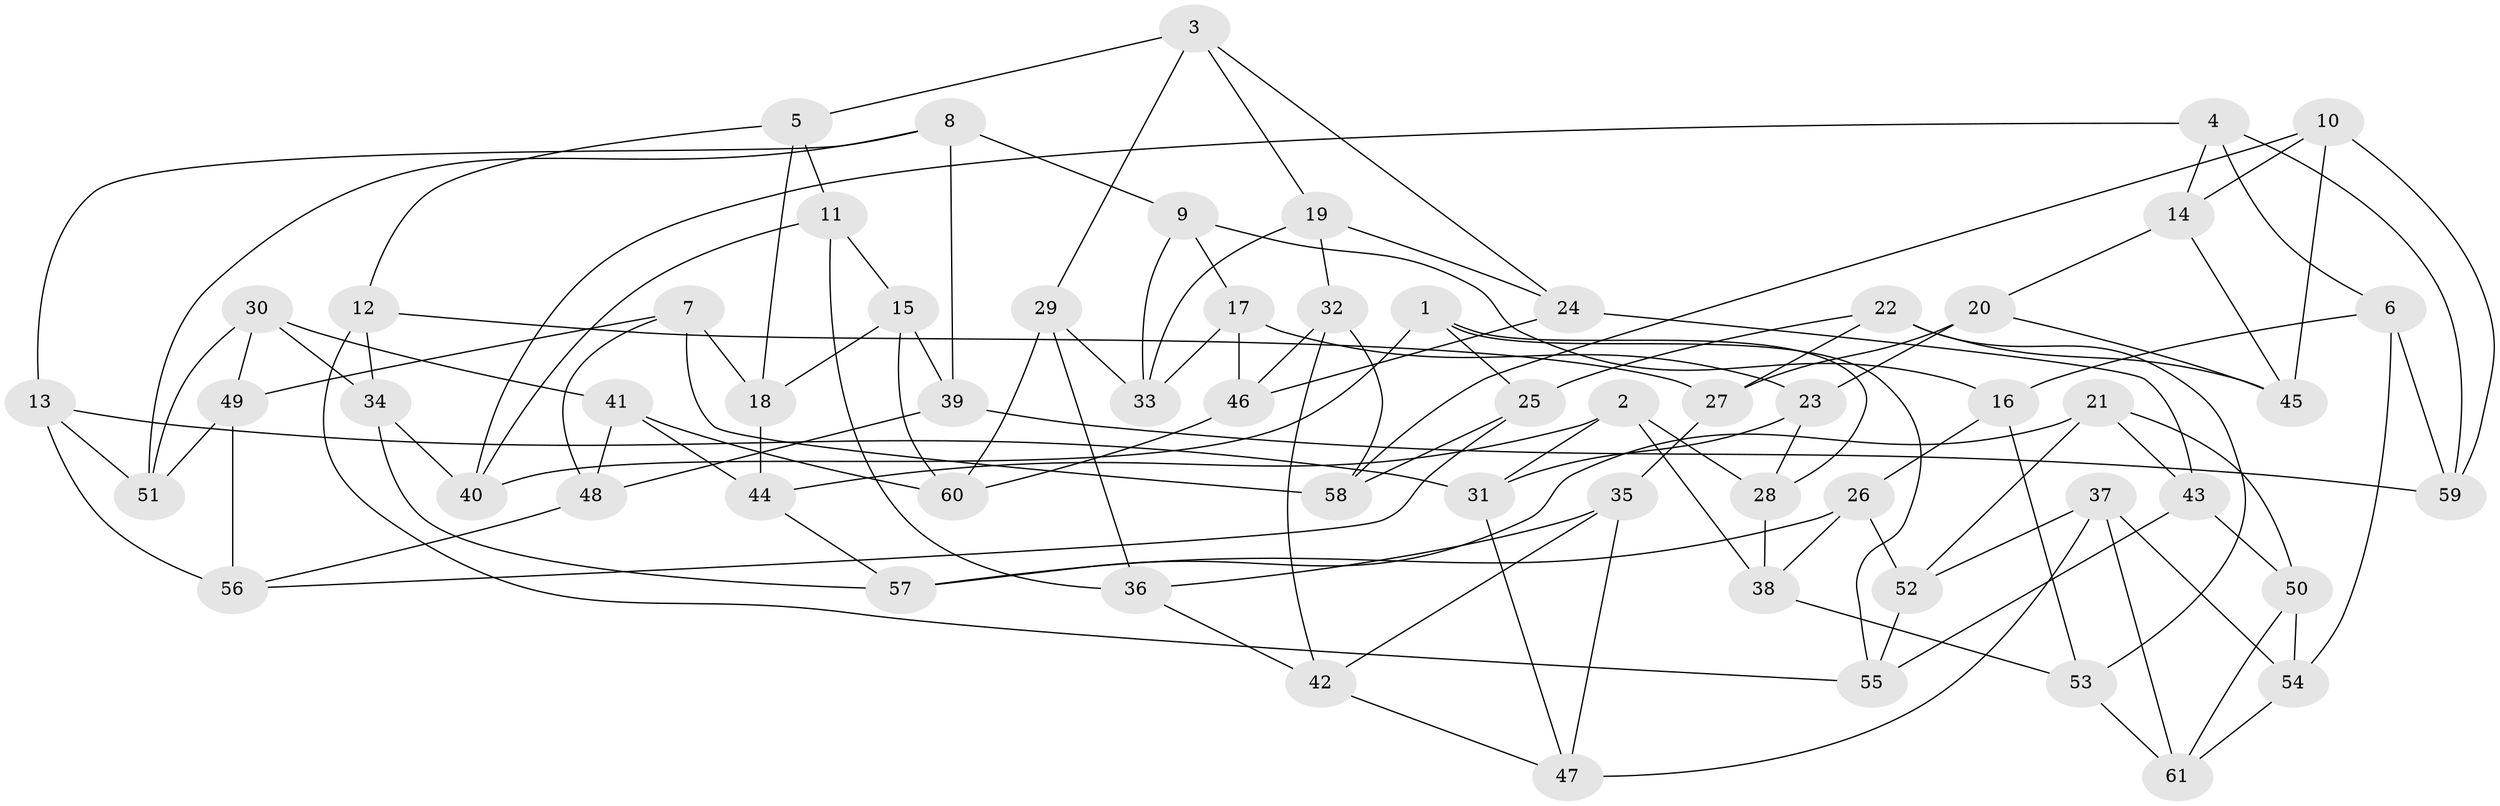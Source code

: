 // coarse degree distribution, {6: 0.37142857142857144, 5: 0.22857142857142856, 4: 0.34285714285714286, 3: 0.05714285714285714}
// Generated by graph-tools (version 1.1) at 2025/42/03/06/25 10:42:20]
// undirected, 61 vertices, 122 edges
graph export_dot {
graph [start="1"]
  node [color=gray90,style=filled];
  1;
  2;
  3;
  4;
  5;
  6;
  7;
  8;
  9;
  10;
  11;
  12;
  13;
  14;
  15;
  16;
  17;
  18;
  19;
  20;
  21;
  22;
  23;
  24;
  25;
  26;
  27;
  28;
  29;
  30;
  31;
  32;
  33;
  34;
  35;
  36;
  37;
  38;
  39;
  40;
  41;
  42;
  43;
  44;
  45;
  46;
  47;
  48;
  49;
  50;
  51;
  52;
  53;
  54;
  55;
  56;
  57;
  58;
  59;
  60;
  61;
  1 -- 55;
  1 -- 28;
  1 -- 25;
  1 -- 40;
  2 -- 31;
  2 -- 44;
  2 -- 28;
  2 -- 38;
  3 -- 29;
  3 -- 19;
  3 -- 5;
  3 -- 24;
  4 -- 6;
  4 -- 40;
  4 -- 14;
  4 -- 59;
  5 -- 12;
  5 -- 18;
  5 -- 11;
  6 -- 16;
  6 -- 54;
  6 -- 59;
  7 -- 48;
  7 -- 49;
  7 -- 58;
  7 -- 18;
  8 -- 39;
  8 -- 51;
  8 -- 9;
  8 -- 13;
  9 -- 16;
  9 -- 33;
  9 -- 17;
  10 -- 14;
  10 -- 59;
  10 -- 58;
  10 -- 45;
  11 -- 36;
  11 -- 15;
  11 -- 40;
  12 -- 55;
  12 -- 27;
  12 -- 34;
  13 -- 51;
  13 -- 31;
  13 -- 56;
  14 -- 45;
  14 -- 20;
  15 -- 60;
  15 -- 39;
  15 -- 18;
  16 -- 53;
  16 -- 26;
  17 -- 46;
  17 -- 33;
  17 -- 23;
  18 -- 44;
  19 -- 32;
  19 -- 33;
  19 -- 24;
  20 -- 23;
  20 -- 27;
  20 -- 45;
  21 -- 52;
  21 -- 57;
  21 -- 43;
  21 -- 50;
  22 -- 53;
  22 -- 25;
  22 -- 45;
  22 -- 27;
  23 -- 31;
  23 -- 28;
  24 -- 43;
  24 -- 46;
  25 -- 56;
  25 -- 58;
  26 -- 57;
  26 -- 38;
  26 -- 52;
  27 -- 35;
  28 -- 38;
  29 -- 60;
  29 -- 33;
  29 -- 36;
  30 -- 51;
  30 -- 34;
  30 -- 49;
  30 -- 41;
  31 -- 47;
  32 -- 42;
  32 -- 58;
  32 -- 46;
  34 -- 57;
  34 -- 40;
  35 -- 47;
  35 -- 42;
  35 -- 36;
  36 -- 42;
  37 -- 47;
  37 -- 52;
  37 -- 61;
  37 -- 54;
  38 -- 53;
  39 -- 48;
  39 -- 59;
  41 -- 48;
  41 -- 44;
  41 -- 60;
  42 -- 47;
  43 -- 55;
  43 -- 50;
  44 -- 57;
  46 -- 60;
  48 -- 56;
  49 -- 56;
  49 -- 51;
  50 -- 61;
  50 -- 54;
  52 -- 55;
  53 -- 61;
  54 -- 61;
}
